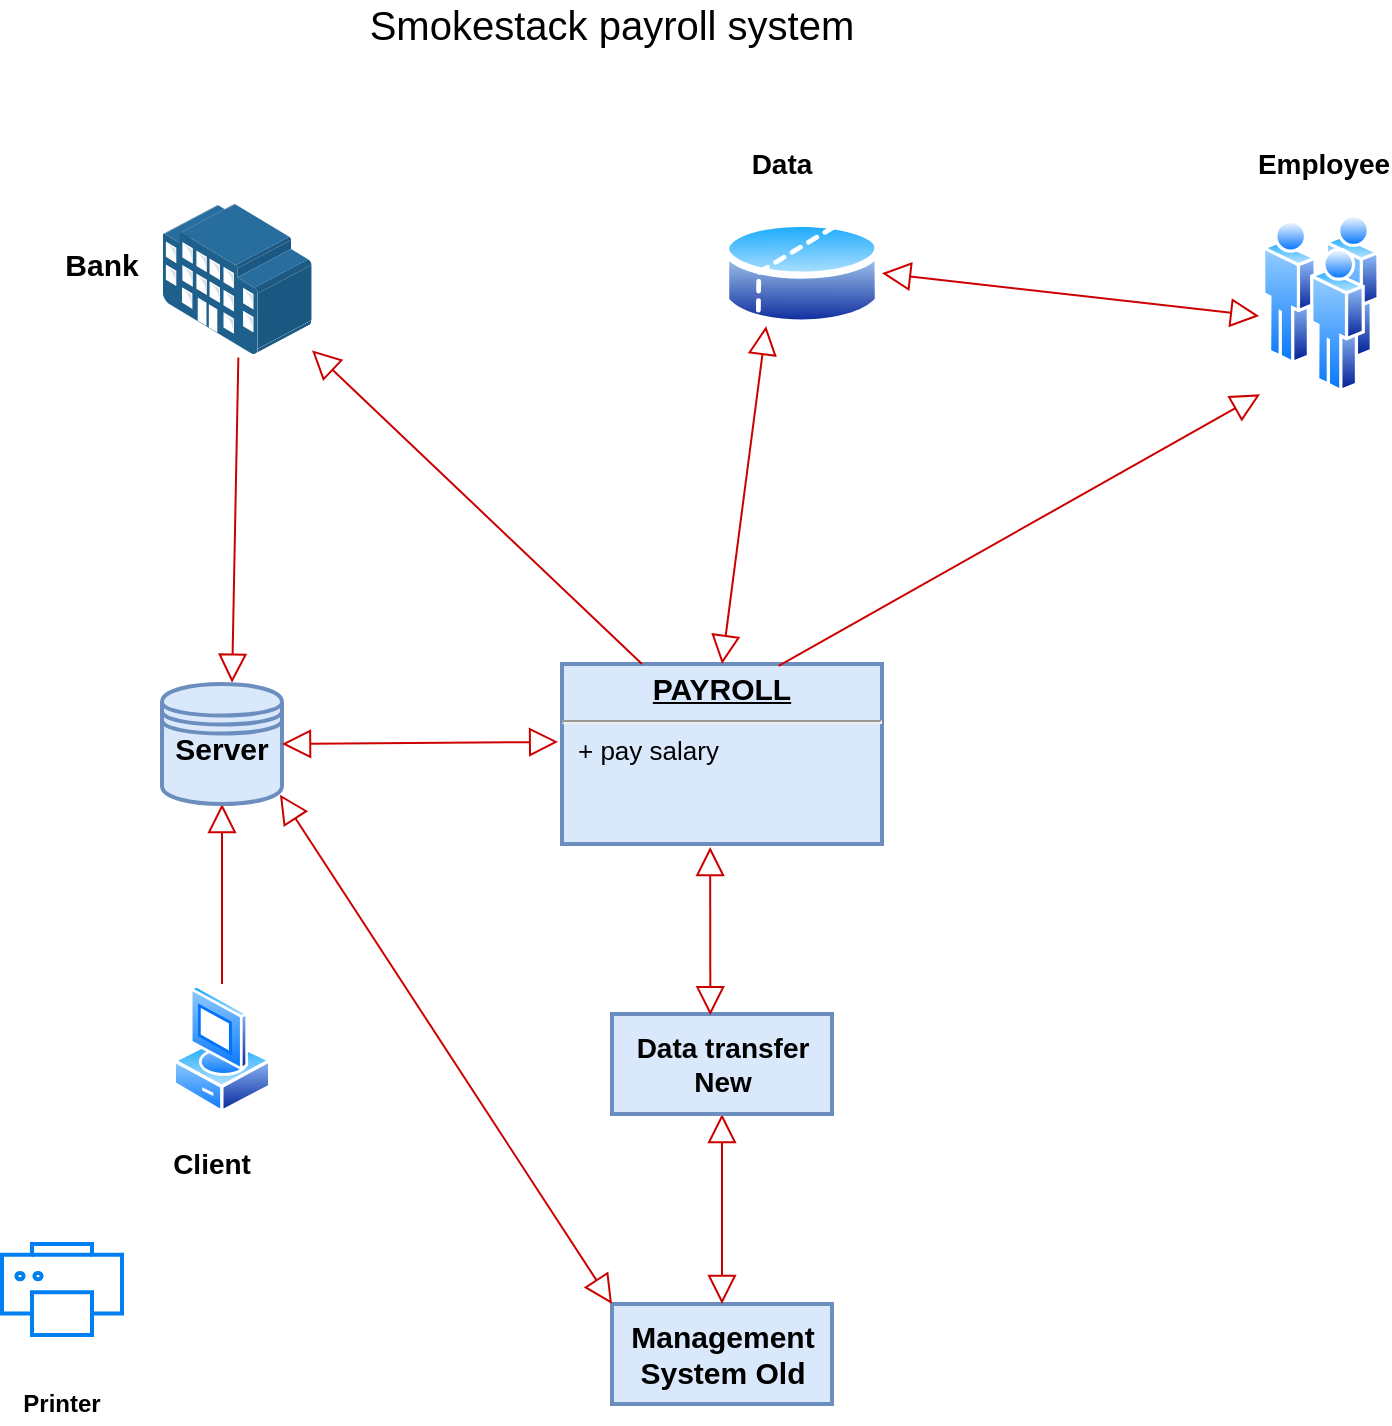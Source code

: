 <mxfile version="13.6.6" type="github">
  <diagram id="C5RBs43oDa-KdzZeNtuy" name="Page-1">
    <mxGraphModel dx="1102" dy="630" grid="1" gridSize="10" guides="1" tooltips="1" connect="1" arrows="1" fold="1" page="1" pageScale="1" pageWidth="827" pageHeight="1169" math="0" shadow="0">
      <root>
        <mxCell id="WIyWlLk6GJQsqaUBKTNV-0" />
        <mxCell id="WIyWlLk6GJQsqaUBKTNV-1" parent="WIyWlLk6GJQsqaUBKTNV-0" />
        <mxCell id="I4y3ttGowcUQWgG4_OlH-4" value="&lt;p style=&quot;margin: 4px 0px 0px ; text-align: center ; text-decoration: underline ; font-size: 15px&quot;&gt;&lt;b&gt;PAYROLL&lt;/b&gt;&lt;br&gt;&lt;/p&gt;&lt;hr&gt;&lt;p style=&quot;margin: 0px 0px 0px 8px ; font-size: 13px&quot;&gt;+ pay salary&lt;br&gt;&lt;/p&gt;" style="verticalAlign=top;align=left;overflow=fill;fontSize=12;fontFamily=Helvetica;html=1;strokeWidth=2;fillColor=#dae8fc;strokeColor=#6c8ebf;" vertex="1" parent="WIyWlLk6GJQsqaUBKTNV-1">
          <mxGeometry x="330" y="360" width="160" height="90" as="geometry" />
        </mxCell>
        <mxCell id="I4y3ttGowcUQWgG4_OlH-5" value="" style="endArrow=block;html=1;exitX=0.25;exitY=0;exitDx=0;exitDy=0;endFill=0;strokeColor=#CC0000;endSize=12;" edge="1" parent="WIyWlLk6GJQsqaUBKTNV-1" source="I4y3ttGowcUQWgG4_OlH-4" target="I4y3ttGowcUQWgG4_OlH-30">
          <mxGeometry width="50" height="50" relative="1" as="geometry">
            <mxPoint x="390" y="430" as="sourcePoint" />
            <mxPoint x="187.65" y="200.55" as="targetPoint" />
          </mxGeometry>
        </mxCell>
        <mxCell id="I4y3ttGowcUQWgG4_OlH-7" value="" style="endArrow=block;html=1;strokeColor=#CC0000;entryX=-0.017;entryY=1.011;entryDx=0;entryDy=0;exitX=0.677;exitY=0.01;exitDx=0;exitDy=0;exitPerimeter=0;endFill=0;endSize=12;entryPerimeter=0;" edge="1" parent="WIyWlLk6GJQsqaUBKTNV-1" source="I4y3ttGowcUQWgG4_OlH-4" target="I4y3ttGowcUQWgG4_OlH-43">
          <mxGeometry width="50" height="50" relative="1" as="geometry">
            <mxPoint x="270" y="310" as="sourcePoint" />
            <mxPoint x="685.16" y="226.4" as="targetPoint" />
          </mxGeometry>
        </mxCell>
        <mxCell id="I4y3ttGowcUQWgG4_OlH-12" value="" style="endArrow=block;startArrow=block;html=1;strokeColor=#CC0000;exitX=0.5;exitY=0;exitDx=0;exitDy=0;endFill=0;startFill=0;endSize=12;targetPerimeterSpacing=0;startSize=12;entryX=0.25;entryY=1;entryDx=0;entryDy=0;" edge="1" parent="WIyWlLk6GJQsqaUBKTNV-1" source="I4y3ttGowcUQWgG4_OlH-4" target="I4y3ttGowcUQWgG4_OlH-41">
          <mxGeometry width="50" height="50" relative="1" as="geometry">
            <mxPoint x="300" y="370" as="sourcePoint" />
            <mxPoint x="450" y="215" as="targetPoint" />
          </mxGeometry>
        </mxCell>
        <mxCell id="I4y3ttGowcUQWgG4_OlH-13" value="" style="endArrow=block;startArrow=block;html=1;strokeColor=#CC0000;exitX=1;exitY=0.5;exitDx=0;exitDy=0;endSize=12;startSize=12;endFill=0;startFill=0;entryX=-0.024;entryY=0.572;entryDx=0;entryDy=0;entryPerimeter=0;" edge="1" parent="WIyWlLk6GJQsqaUBKTNV-1" source="I4y3ttGowcUQWgG4_OlH-41" target="I4y3ttGowcUQWgG4_OlH-43">
          <mxGeometry width="50" height="50" relative="1" as="geometry">
            <mxPoint x="510" y="185.0" as="sourcePoint" />
            <mxPoint x="670" y="185" as="targetPoint" />
          </mxGeometry>
        </mxCell>
        <mxCell id="I4y3ttGowcUQWgG4_OlH-16" value="" style="endArrow=block;html=1;strokeColor=#CC0000;entryX=0.5;entryY=1;entryDx=0;entryDy=0;endSize=12;endFill=0;" edge="1" parent="WIyWlLk6GJQsqaUBKTNV-1" target="I4y3ttGowcUQWgG4_OlH-24">
          <mxGeometry width="50" height="50" relative="1" as="geometry">
            <mxPoint x="160" y="520" as="sourcePoint" />
            <mxPoint x="135" y="420.0" as="targetPoint" />
          </mxGeometry>
        </mxCell>
        <mxCell id="I4y3ttGowcUQWgG4_OlH-17" value="&lt;font style=&quot;font-size: 20px&quot;&gt;&lt;span id=&quot;yui_3_17_2_1_1599549741766_30&quot; lang=&quot;EN-US&quot;&gt;Smokestack payroll system&lt;/span&gt;&lt;/font&gt;" style="text;html=1;strokeColor=none;fillColor=none;align=center;verticalAlign=middle;whiteSpace=wrap;rounded=0;" vertex="1" parent="WIyWlLk6GJQsqaUBKTNV-1">
          <mxGeometry x="160" y="30" width="390" height="20" as="geometry" />
        </mxCell>
        <mxCell id="I4y3ttGowcUQWgG4_OlH-19" value="" style="endArrow=block;html=1;strokeColor=#CC0000;exitX=0.509;exitY=1.024;exitDx=0;exitDy=0;exitPerimeter=0;entryX=0.773;entryY=-0.013;entryDx=0;entryDy=0;entryPerimeter=0;endSize=12;endFill=0;" edge="1" parent="WIyWlLk6GJQsqaUBKTNV-1" source="I4y3ttGowcUQWgG4_OlH-30">
          <mxGeometry width="50" height="50" relative="1" as="geometry">
            <mxPoint x="165.87" y="200.15" as="sourcePoint" />
            <mxPoint x="165.03" y="369.35" as="targetPoint" />
          </mxGeometry>
        </mxCell>
        <mxCell id="I4y3ttGowcUQWgG4_OlH-20" value="&lt;div&gt;&lt;b&gt;&lt;font style=&quot;font-size: 15px&quot;&gt;Management&lt;/font&gt;&lt;br&gt;&lt;/b&gt;&lt;/div&gt;&lt;div style=&quot;font-size: 15px&quot;&gt;&lt;b&gt;System Old&lt;/b&gt;&lt;br&gt;&lt;b&gt;&lt;/b&gt;&lt;/div&gt;" style="html=1;strokeWidth=2;fillColor=#dae8fc;strokeColor=#6c8ebf;" vertex="1" parent="WIyWlLk6GJQsqaUBKTNV-1">
          <mxGeometry x="355" y="680" width="110" height="50" as="geometry" />
        </mxCell>
        <mxCell id="I4y3ttGowcUQWgG4_OlH-21" value="" style="endArrow=block;startArrow=block;html=1;strokeColor=#CC0000;entryX=0.5;entryY=0;entryDx=0;entryDy=0;endSize=12;startSize=12;endFill=0;startFill=0;strokeWidth=1;exitX=0.5;exitY=1;exitDx=0;exitDy=0;" edge="1" parent="WIyWlLk6GJQsqaUBKTNV-1" source="I4y3ttGowcUQWgG4_OlH-50" target="I4y3ttGowcUQWgG4_OlH-20">
          <mxGeometry width="50" height="50" relative="1" as="geometry">
            <mxPoint x="410" y="580" as="sourcePoint" />
            <mxPoint x="230" y="170" as="targetPoint" />
          </mxGeometry>
        </mxCell>
        <mxCell id="I4y3ttGowcUQWgG4_OlH-24" value="&#xa;&lt;font size=&quot;1&quot;&gt;&lt;b style=&quot;font-size: 15px&quot;&gt;Server&lt;/b&gt;&lt;/font&gt;&#xa;&#xa;" style="shape=datastore;whiteSpace=wrap;html=1;strokeColor=#6c8ebf;strokeWidth=2;fillColor=#dae8fc;" vertex="1" parent="WIyWlLk6GJQsqaUBKTNV-1">
          <mxGeometry x="130" y="370" width="60" height="60" as="geometry" />
        </mxCell>
        <mxCell id="I4y3ttGowcUQWgG4_OlH-30" value="" style="points=[];aspect=fixed;html=1;align=center;shadow=0;dashed=0;image;image=img/lib/allied_telesis/buildings/Large_Building.svg;strokeColor=#000000;strokeWidth=11;" vertex="1" parent="WIyWlLk6GJQsqaUBKTNV-1">
          <mxGeometry x="130" y="130" width="75" height="75" as="geometry" />
        </mxCell>
        <mxCell id="I4y3ttGowcUQWgG4_OlH-32" value="&lt;b&gt;&lt;font style=&quot;font-size: 15px&quot;&gt;Bank&lt;/font&gt;&lt;/b&gt;" style="text;html=1;strokeColor=none;fillColor=none;align=center;verticalAlign=middle;whiteSpace=wrap;rounded=0;" vertex="1" parent="WIyWlLk6GJQsqaUBKTNV-1">
          <mxGeometry x="80" y="150" width="40" height="20" as="geometry" />
        </mxCell>
        <mxCell id="I4y3ttGowcUQWgG4_OlH-34" value="" style="aspect=fixed;perimeter=ellipsePerimeter;html=1;align=center;shadow=0;dashed=0;spacingTop=3;image;image=img/lib/active_directory/vista_client.svg;strokeColor=#000000;strokeWidth=17;rotation=0;" vertex="1" parent="WIyWlLk6GJQsqaUBKTNV-1">
          <mxGeometry x="135.3" y="520" width="49.4" height="65" as="geometry" />
        </mxCell>
        <mxCell id="I4y3ttGowcUQWgG4_OlH-39" value="&lt;font style=&quot;font-size: 14px&quot;&gt;&lt;b&gt;Client&lt;/b&gt;&lt;/font&gt;" style="text;html=1;strokeColor=none;fillColor=none;align=center;verticalAlign=middle;whiteSpace=wrap;rounded=0;" vertex="1" parent="WIyWlLk6GJQsqaUBKTNV-1">
          <mxGeometry x="135.3" y="600" width="40" height="20" as="geometry" />
        </mxCell>
        <mxCell id="I4y3ttGowcUQWgG4_OlH-40" value="" style="endArrow=block;startArrow=block;html=1;strokeColor=#CC0000;strokeWidth=1;exitX=1;exitY=0.5;exitDx=0;exitDy=0;entryX=-0.012;entryY=0.433;entryDx=0;entryDy=0;entryPerimeter=0;endSize=12;startSize=12;endFill=0;startFill=0;" edge="1" parent="WIyWlLk6GJQsqaUBKTNV-1" source="I4y3ttGowcUQWgG4_OlH-24" target="I4y3ttGowcUQWgG4_OlH-4">
          <mxGeometry width="50" height="50" relative="1" as="geometry">
            <mxPoint x="280" y="420" as="sourcePoint" />
            <mxPoint x="330" y="370" as="targetPoint" />
          </mxGeometry>
        </mxCell>
        <mxCell id="I4y3ttGowcUQWgG4_OlH-41" value="" style="aspect=fixed;perimeter=ellipsePerimeter;html=1;align=center;shadow=0;dashed=0;spacingTop=3;image;image=img/lib/active_directory/database_partition_2.svg;strokeColor=#000000;strokeWidth=17;" vertex="1" parent="WIyWlLk6GJQsqaUBKTNV-1">
          <mxGeometry x="410" y="135" width="80" height="59.2" as="geometry" />
        </mxCell>
        <mxCell id="I4y3ttGowcUQWgG4_OlH-42" value="&lt;b&gt;&lt;font style=&quot;font-size: 14px&quot;&gt;Data&lt;/font&gt;&lt;/b&gt;" style="text;html=1;strokeColor=none;fillColor=none;align=center;verticalAlign=middle;whiteSpace=wrap;rounded=0;" vertex="1" parent="WIyWlLk6GJQsqaUBKTNV-1">
          <mxGeometry x="420" y="100" width="40" height="20" as="geometry" />
        </mxCell>
        <mxCell id="I4y3ttGowcUQWgG4_OlH-43" value="" style="aspect=fixed;perimeter=ellipsePerimeter;html=1;align=center;shadow=0;dashed=0;spacingTop=3;image;image=img/lib/active_directory/users.svg;strokeColor=#000000;strokeWidth=17;" vertex="1" parent="WIyWlLk6GJQsqaUBKTNV-1">
          <mxGeometry x="680" y="135" width="58.87" height="89.2" as="geometry" />
        </mxCell>
        <mxCell id="I4y3ttGowcUQWgG4_OlH-44" value="&lt;b&gt;&lt;font style=&quot;font-size: 14px&quot;&gt;Employee&lt;/font&gt;&lt;/b&gt;" style="text;html=1;strokeColor=none;fillColor=none;align=center;verticalAlign=middle;whiteSpace=wrap;rounded=0;" vertex="1" parent="WIyWlLk6GJQsqaUBKTNV-1">
          <mxGeometry x="691" y="100" width="40" height="20" as="geometry" />
        </mxCell>
        <mxCell id="I4y3ttGowcUQWgG4_OlH-45" value="" style="html=1;verticalLabelPosition=bottom;align=center;labelBackgroundColor=#ffffff;verticalAlign=top;strokeWidth=2;strokeColor=#0080F0;shadow=0;dashed=0;shape=mxgraph.ios7.icons.printer;" vertex="1" parent="WIyWlLk6GJQsqaUBKTNV-1">
          <mxGeometry x="50" y="650" width="60" height="45.5" as="geometry" />
        </mxCell>
        <mxCell id="I4y3ttGowcUQWgG4_OlH-46" value="&lt;div&gt;&lt;b&gt;Printer&lt;/b&gt;&lt;/div&gt;" style="text;html=1;strokeColor=none;fillColor=none;align=center;verticalAlign=middle;whiteSpace=wrap;rounded=0;" vertex="1" parent="WIyWlLk6GJQsqaUBKTNV-1">
          <mxGeometry x="60" y="720" width="40" height="20" as="geometry" />
        </mxCell>
        <mxCell id="I4y3ttGowcUQWgG4_OlH-50" value="&lt;div style=&quot;font-size: 14px&quot;&gt;&lt;b&gt;&lt;font style=&quot;font-size: 14px&quot;&gt;Data transfer&lt;/font&gt;&lt;/b&gt;&lt;/div&gt;&lt;div style=&quot;font-size: 14px&quot;&gt;&lt;b&gt;&lt;font style=&quot;font-size: 14px&quot;&gt;New&lt;/font&gt;&lt;/b&gt;&lt;br&gt;&lt;/div&gt;" style="html=1;strokeColor=#6c8ebf;strokeWidth=2;fillColor=#dae8fc;" vertex="1" parent="WIyWlLk6GJQsqaUBKTNV-1">
          <mxGeometry x="355" y="535" width="110" height="50" as="geometry" />
        </mxCell>
        <mxCell id="I4y3ttGowcUQWgG4_OlH-54" value="" style="endArrow=block;startArrow=block;html=1;strokeColor=#CC0000;strokeWidth=1;entryX=0.463;entryY=1.017;entryDx=0;entryDy=0;entryPerimeter=0;exitX=0.447;exitY=0.013;exitDx=0;exitDy=0;exitPerimeter=0;endSize=12;startSize=12;endFill=0;startFill=0;" edge="1" parent="WIyWlLk6GJQsqaUBKTNV-1" source="I4y3ttGowcUQWgG4_OlH-50" target="I4y3ttGowcUQWgG4_OlH-4">
          <mxGeometry width="50" height="50" relative="1" as="geometry">
            <mxPoint x="330" y="540" as="sourcePoint" />
            <mxPoint x="380" y="490" as="targetPoint" />
          </mxGeometry>
        </mxCell>
        <mxCell id="I4y3ttGowcUQWgG4_OlH-55" value="" style="endArrow=block;startArrow=block;html=1;strokeColor=#CC0000;strokeWidth=1;entryX=0.983;entryY=0.922;entryDx=0;entryDy=0;entryPerimeter=0;exitX=0;exitY=0;exitDx=0;exitDy=0;endSize=12;startSize=12;endFill=0;startFill=0;" edge="1" parent="WIyWlLk6GJQsqaUBKTNV-1" source="I4y3ttGowcUQWgG4_OlH-20" target="I4y3ttGowcUQWgG4_OlH-24">
          <mxGeometry width="50" height="50" relative="1" as="geometry">
            <mxPoint x="330" y="560" as="sourcePoint" />
            <mxPoint x="380" y="510" as="targetPoint" />
          </mxGeometry>
        </mxCell>
      </root>
    </mxGraphModel>
  </diagram>
</mxfile>

